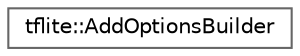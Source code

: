 digraph "Graphical Class Hierarchy"
{
 // LATEX_PDF_SIZE
  bgcolor="transparent";
  edge [fontname=Helvetica,fontsize=10,labelfontname=Helvetica,labelfontsize=10];
  node [fontname=Helvetica,fontsize=10,shape=box,height=0.2,width=0.4];
  rankdir="LR";
  Node0 [id="Node000000",label="tflite::AddOptionsBuilder",height=0.2,width=0.4,color="grey40", fillcolor="white", style="filled",URL="$structtflite_1_1_add_options_builder.html",tooltip=" "];
}
